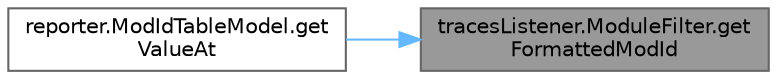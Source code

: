 digraph "tracesListener.ModuleFilter.getFormattedModId"
{
 // LATEX_PDF_SIZE
  bgcolor="transparent";
  edge [fontname=Helvetica,fontsize=10,labelfontname=Helvetica,labelfontsize=10];
  node [fontname=Helvetica,fontsize=10,shape=box,height=0.2,width=0.4];
  rankdir="RL";
  Node1 [id="Node000001",label="tracesListener.ModuleFilter.get\lFormattedModId",height=0.2,width=0.4,color="gray40", fillcolor="grey60", style="filled", fontcolor="black",tooltip=" "];
  Node1 -> Node2 [id="edge1_Node000001_Node000002",dir="back",color="steelblue1",style="solid",tooltip=" "];
  Node2 [id="Node000002",label="reporter.ModIdTableModel.get\lValueAt",height=0.2,width=0.4,color="grey40", fillcolor="white", style="filled",URL="$classreporter_1_1_mod_id_table_model.html#af757f69c397a86c90e17762c2fb637e4",tooltip=" "];
}
